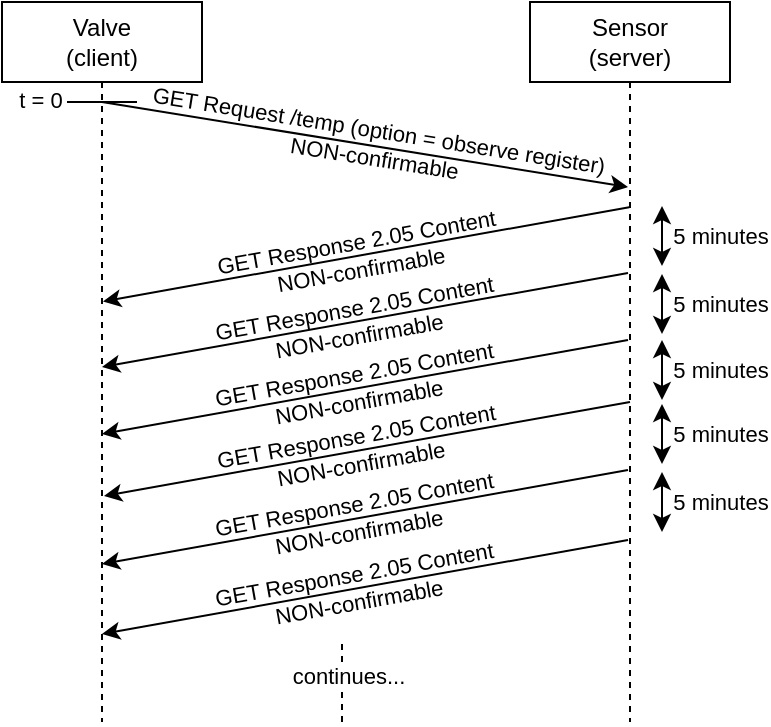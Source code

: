 <mxfile version="26.2.2">
  <diagram name="Pagina-1" id="ECkQoLBmiptGn5yv79W-">
    <mxGraphModel dx="795" dy="442" grid="1" gridSize="10" guides="1" tooltips="1" connect="1" arrows="1" fold="1" page="1" pageScale="1" pageWidth="827" pageHeight="1169" math="0" shadow="0">
      <root>
        <mxCell id="0" />
        <mxCell id="1" parent="0" />
        <mxCell id="ZpNor9KKQ0aALq_m8wQ3-1" value="Valve&lt;div&gt;(client)&lt;/div&gt;" style="shape=umlLifeline;perimeter=lifelinePerimeter;whiteSpace=wrap;html=1;container=1;dropTarget=0;collapsible=0;recursiveResize=0;outlineConnect=0;portConstraint=eastwest;newEdgeStyle={&quot;curved&quot;:0,&quot;rounded&quot;:0};" vertex="1" parent="1">
          <mxGeometry x="50" y="20" width="100" height="360" as="geometry" />
        </mxCell>
        <mxCell id="ZpNor9KKQ0aALq_m8wQ3-2" value="Sensor&lt;div&gt;(server)&lt;/div&gt;" style="shape=umlLifeline;perimeter=lifelinePerimeter;whiteSpace=wrap;html=1;container=1;dropTarget=0;collapsible=0;recursiveResize=0;outlineConnect=0;portConstraint=eastwest;newEdgeStyle={&quot;curved&quot;:0,&quot;rounded&quot;:0};" vertex="1" parent="1">
          <mxGeometry x="314" y="20" width="100" height="360" as="geometry" />
        </mxCell>
        <mxCell id="ZpNor9KKQ0aALq_m8wQ3-3" value="" style="endArrow=none;html=1;rounded=0;" edge="1" parent="1">
          <mxGeometry width="50" height="50" relative="1" as="geometry">
            <mxPoint x="82.495" y="70" as="sourcePoint" />
            <mxPoint x="117.5" y="70" as="targetPoint" />
          </mxGeometry>
        </mxCell>
        <mxCell id="ZpNor9KKQ0aALq_m8wQ3-6" value="t = 0" style="edgeLabel;html=1;align=center;verticalAlign=middle;resizable=0;points=[];labelBackgroundColor=none;" vertex="1" connectable="0" parent="ZpNor9KKQ0aALq_m8wQ3-3">
          <mxGeometry x="0.584" y="1" relative="1" as="geometry">
            <mxPoint x="-41" as="offset" />
          </mxGeometry>
        </mxCell>
        <mxCell id="ZpNor9KKQ0aALq_m8wQ3-7" value="" style="endArrow=classic;html=1;rounded=0;exitX=0.5;exitY=0.139;exitDx=0;exitDy=0;exitPerimeter=0;entryX=0.49;entryY=0.257;entryDx=0;entryDy=0;entryPerimeter=0;" edge="1" parent="1" source="ZpNor9KKQ0aALq_m8wQ3-1" target="ZpNor9KKQ0aALq_m8wQ3-2">
          <mxGeometry width="50" height="50" relative="1" as="geometry">
            <mxPoint x="220" y="140" as="sourcePoint" />
            <mxPoint x="290" y="130" as="targetPoint" />
          </mxGeometry>
        </mxCell>
        <mxCell id="ZpNor9KKQ0aALq_m8wQ3-8" value="GET Request /temp (option = observe register)&lt;div&gt;NON-confirmable&lt;/div&gt;" style="edgeLabel;html=1;align=center;verticalAlign=middle;resizable=0;points=[];rotation=9;labelBackgroundColor=none;" vertex="1" connectable="0" parent="ZpNor9KKQ0aALq_m8wQ3-7">
          <mxGeometry x="-0.124" y="2" relative="1" as="geometry">
            <mxPoint x="21" y="4" as="offset" />
          </mxGeometry>
        </mxCell>
        <mxCell id="ZpNor9KKQ0aALq_m8wQ3-9" value="" style="endArrow=classic;html=1;rounded=0;exitX=0.496;exitY=0.285;exitDx=0;exitDy=0;exitPerimeter=0;entryX=0.505;entryY=0.416;entryDx=0;entryDy=0;entryPerimeter=0;" edge="1" parent="1" source="ZpNor9KKQ0aALq_m8wQ3-2" target="ZpNor9KKQ0aALq_m8wQ3-1">
          <mxGeometry width="50" height="50" relative="1" as="geometry">
            <mxPoint x="450" y="190" as="sourcePoint" />
            <mxPoint x="160" y="180" as="targetPoint" />
          </mxGeometry>
        </mxCell>
        <mxCell id="ZpNor9KKQ0aALq_m8wQ3-10" value="GET Response 2.05 Content&lt;div&gt;NON-confirmable&lt;/div&gt;" style="edgeLabel;html=1;align=center;verticalAlign=middle;resizable=0;points=[];labelBackgroundColor=none;rotation=350;" vertex="1" connectable="0" parent="ZpNor9KKQ0aALq_m8wQ3-9">
          <mxGeometry x="0.246" relative="1" as="geometry">
            <mxPoint x="28" y="-5" as="offset" />
          </mxGeometry>
        </mxCell>
        <mxCell id="ZpNor9KKQ0aALq_m8wQ3-11" value="" style="endArrow=classic;html=1;rounded=0;exitX=0.496;exitY=0.285;exitDx=0;exitDy=0;exitPerimeter=0;entryX=0.505;entryY=0.416;entryDx=0;entryDy=0;entryPerimeter=0;" edge="1" parent="1">
          <mxGeometry width="50" height="50" relative="1" as="geometry">
            <mxPoint x="363" y="155.5" as="sourcePoint" />
            <mxPoint x="100" y="202.5" as="targetPoint" />
          </mxGeometry>
        </mxCell>
        <mxCell id="ZpNor9KKQ0aALq_m8wQ3-12" value="GET Response 2.05 Content&lt;div&gt;NON-confirmable&lt;/div&gt;" style="edgeLabel;html=1;align=center;verticalAlign=middle;resizable=0;points=[];labelBackgroundColor=none;rotation=350;" vertex="1" connectable="0" parent="ZpNor9KKQ0aALq_m8wQ3-11">
          <mxGeometry x="0.246" relative="1" as="geometry">
            <mxPoint x="28" y="-5" as="offset" />
          </mxGeometry>
        </mxCell>
        <mxCell id="ZpNor9KKQ0aALq_m8wQ3-13" value="" style="endArrow=classic;html=1;rounded=0;exitX=0.496;exitY=0.285;exitDx=0;exitDy=0;exitPerimeter=0;entryX=0.505;entryY=0.416;entryDx=0;entryDy=0;entryPerimeter=0;" edge="1" parent="1">
          <mxGeometry width="50" height="50" relative="1" as="geometry">
            <mxPoint x="363" y="189" as="sourcePoint" />
            <mxPoint x="100" y="236" as="targetPoint" />
          </mxGeometry>
        </mxCell>
        <mxCell id="ZpNor9KKQ0aALq_m8wQ3-14" value="GET Response 2.05 Content&lt;div&gt;NON-confirmable&lt;/div&gt;" style="edgeLabel;html=1;align=center;verticalAlign=middle;resizable=0;points=[];labelBackgroundColor=none;rotation=350;" vertex="1" connectable="0" parent="ZpNor9KKQ0aALq_m8wQ3-13">
          <mxGeometry x="0.246" relative="1" as="geometry">
            <mxPoint x="28" y="-5" as="offset" />
          </mxGeometry>
        </mxCell>
        <mxCell id="ZpNor9KKQ0aALq_m8wQ3-15" value="" style="endArrow=classic;html=1;rounded=0;exitX=0.496;exitY=0.285;exitDx=0;exitDy=0;exitPerimeter=0;entryX=0.505;entryY=0.416;entryDx=0;entryDy=0;entryPerimeter=0;" edge="1" parent="1">
          <mxGeometry width="50" height="50" relative="1" as="geometry">
            <mxPoint x="364" y="220" as="sourcePoint" />
            <mxPoint x="101" y="267" as="targetPoint" />
          </mxGeometry>
        </mxCell>
        <mxCell id="ZpNor9KKQ0aALq_m8wQ3-16" value="GET Response 2.05 Content&lt;div&gt;NON-confirmable&lt;/div&gt;" style="edgeLabel;html=1;align=center;verticalAlign=middle;resizable=0;points=[];labelBackgroundColor=none;rotation=350;" vertex="1" connectable="0" parent="ZpNor9KKQ0aALq_m8wQ3-15">
          <mxGeometry x="0.246" relative="1" as="geometry">
            <mxPoint x="28" y="-5" as="offset" />
          </mxGeometry>
        </mxCell>
        <mxCell id="ZpNor9KKQ0aALq_m8wQ3-17" value="" style="endArrow=none;dashed=1;html=1;rounded=0;" edge="1" parent="1">
          <mxGeometry width="50" height="50" relative="1" as="geometry">
            <mxPoint x="220" y="380" as="sourcePoint" />
            <mxPoint x="220" y="340" as="targetPoint" />
          </mxGeometry>
        </mxCell>
        <mxCell id="ZpNor9KKQ0aALq_m8wQ3-18" value="continues..." style="edgeLabel;html=1;align=center;verticalAlign=middle;resizable=0;points=[];" vertex="1" connectable="0" parent="ZpNor9KKQ0aALq_m8wQ3-17">
          <mxGeometry x="0.192" y="-1" relative="1" as="geometry">
            <mxPoint x="2" y="1" as="offset" />
          </mxGeometry>
        </mxCell>
        <mxCell id="ZpNor9KKQ0aALq_m8wQ3-19" value="" style="endArrow=classic;html=1;rounded=0;exitX=0.496;exitY=0.285;exitDx=0;exitDy=0;exitPerimeter=0;entryX=0.505;entryY=0.416;entryDx=0;entryDy=0;entryPerimeter=0;" edge="1" parent="1">
          <mxGeometry width="50" height="50" relative="1" as="geometry">
            <mxPoint x="363" y="254" as="sourcePoint" />
            <mxPoint x="100" y="301" as="targetPoint" />
          </mxGeometry>
        </mxCell>
        <mxCell id="ZpNor9KKQ0aALq_m8wQ3-20" value="GET Response 2.05 Content&lt;div&gt;NON-confirmable&lt;/div&gt;" style="edgeLabel;html=1;align=center;verticalAlign=middle;resizable=0;points=[];labelBackgroundColor=none;rotation=350;" vertex="1" connectable="0" parent="ZpNor9KKQ0aALq_m8wQ3-19">
          <mxGeometry x="0.246" relative="1" as="geometry">
            <mxPoint x="28" y="-5" as="offset" />
          </mxGeometry>
        </mxCell>
        <mxCell id="ZpNor9KKQ0aALq_m8wQ3-23" value="" style="endArrow=classic;html=1;rounded=0;exitX=0.496;exitY=0.285;exitDx=0;exitDy=0;exitPerimeter=0;entryX=0.505;entryY=0.416;entryDx=0;entryDy=0;entryPerimeter=0;" edge="1" parent="1">
          <mxGeometry width="50" height="50" relative="1" as="geometry">
            <mxPoint x="363" y="289" as="sourcePoint" />
            <mxPoint x="100" y="336" as="targetPoint" />
          </mxGeometry>
        </mxCell>
        <mxCell id="ZpNor9KKQ0aALq_m8wQ3-24" value="GET Response 2.05 Content&lt;div&gt;NON-confirmable&lt;/div&gt;" style="edgeLabel;html=1;align=center;verticalAlign=middle;resizable=0;points=[];labelBackgroundColor=none;rotation=350;" vertex="1" connectable="0" parent="ZpNor9KKQ0aALq_m8wQ3-23">
          <mxGeometry x="0.246" relative="1" as="geometry">
            <mxPoint x="28" y="-5" as="offset" />
          </mxGeometry>
        </mxCell>
        <mxCell id="ZpNor9KKQ0aALq_m8wQ3-25" value="" style="endArrow=classic;startArrow=classic;html=1;rounded=0;" edge="1" parent="1">
          <mxGeometry width="50" height="50" relative="1" as="geometry">
            <mxPoint x="380" y="152" as="sourcePoint" />
            <mxPoint x="380" y="122" as="targetPoint" />
          </mxGeometry>
        </mxCell>
        <mxCell id="ZpNor9KKQ0aALq_m8wQ3-26" value="5 minutes" style="edgeLabel;html=1;align=center;verticalAlign=middle;resizable=0;points=[];labelBackgroundColor=none;" vertex="1" connectable="0" parent="ZpNor9KKQ0aALq_m8wQ3-25">
          <mxGeometry x="-0.115" relative="1" as="geometry">
            <mxPoint x="29" y="-2" as="offset" />
          </mxGeometry>
        </mxCell>
        <mxCell id="ZpNor9KKQ0aALq_m8wQ3-27" value="" style="endArrow=classic;startArrow=classic;html=1;rounded=0;" edge="1" parent="1">
          <mxGeometry width="50" height="50" relative="1" as="geometry">
            <mxPoint x="380" y="186" as="sourcePoint" />
            <mxPoint x="380" y="156" as="targetPoint" />
          </mxGeometry>
        </mxCell>
        <mxCell id="ZpNor9KKQ0aALq_m8wQ3-28" value="5 minutes" style="edgeLabel;html=1;align=center;verticalAlign=middle;resizable=0;points=[];labelBackgroundColor=none;" vertex="1" connectable="0" parent="ZpNor9KKQ0aALq_m8wQ3-27">
          <mxGeometry x="-0.115" relative="1" as="geometry">
            <mxPoint x="29" y="-2" as="offset" />
          </mxGeometry>
        </mxCell>
        <mxCell id="ZpNor9KKQ0aALq_m8wQ3-29" value="" style="endArrow=classic;startArrow=classic;html=1;rounded=0;" edge="1" parent="1">
          <mxGeometry width="50" height="50" relative="1" as="geometry">
            <mxPoint x="380" y="219" as="sourcePoint" />
            <mxPoint x="380" y="189" as="targetPoint" />
          </mxGeometry>
        </mxCell>
        <mxCell id="ZpNor9KKQ0aALq_m8wQ3-30" value="5 minutes" style="edgeLabel;html=1;align=center;verticalAlign=middle;resizable=0;points=[];labelBackgroundColor=none;" vertex="1" connectable="0" parent="ZpNor9KKQ0aALq_m8wQ3-29">
          <mxGeometry x="-0.115" relative="1" as="geometry">
            <mxPoint x="29" y="-2" as="offset" />
          </mxGeometry>
        </mxCell>
        <mxCell id="ZpNor9KKQ0aALq_m8wQ3-33" value="" style="endArrow=classic;startArrow=classic;html=1;rounded=0;" edge="1" parent="1">
          <mxGeometry width="50" height="50" relative="1" as="geometry">
            <mxPoint x="380" y="251" as="sourcePoint" />
            <mxPoint x="380" y="221" as="targetPoint" />
          </mxGeometry>
        </mxCell>
        <mxCell id="ZpNor9KKQ0aALq_m8wQ3-34" value="5 minutes" style="edgeLabel;html=1;align=center;verticalAlign=middle;resizable=0;points=[];labelBackgroundColor=none;" vertex="1" connectable="0" parent="ZpNor9KKQ0aALq_m8wQ3-33">
          <mxGeometry x="-0.115" relative="1" as="geometry">
            <mxPoint x="29" y="-2" as="offset" />
          </mxGeometry>
        </mxCell>
        <mxCell id="ZpNor9KKQ0aALq_m8wQ3-35" value="" style="endArrow=classic;startArrow=classic;html=1;rounded=0;" edge="1" parent="1">
          <mxGeometry width="50" height="50" relative="1" as="geometry">
            <mxPoint x="380" y="285" as="sourcePoint" />
            <mxPoint x="380" y="255" as="targetPoint" />
          </mxGeometry>
        </mxCell>
        <mxCell id="ZpNor9KKQ0aALq_m8wQ3-36" value="5 minutes" style="edgeLabel;html=1;align=center;verticalAlign=middle;resizable=0;points=[];labelBackgroundColor=none;" vertex="1" connectable="0" parent="ZpNor9KKQ0aALq_m8wQ3-35">
          <mxGeometry x="-0.115" relative="1" as="geometry">
            <mxPoint x="29" y="-2" as="offset" />
          </mxGeometry>
        </mxCell>
      </root>
    </mxGraphModel>
  </diagram>
</mxfile>
